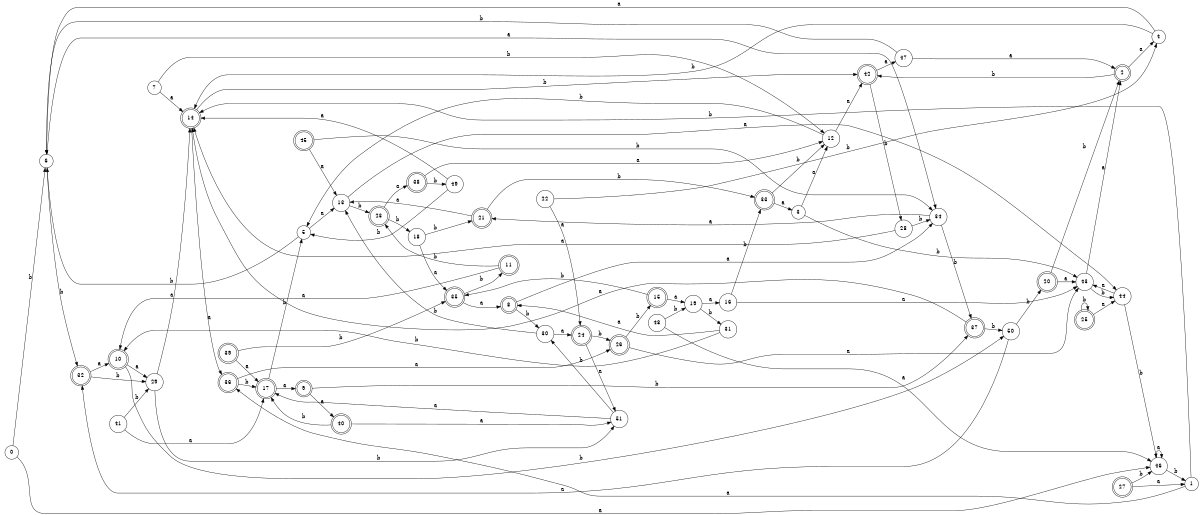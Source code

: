 digraph n42_4 {
__start0 [label="" shape="none"];

rankdir=LR;
size="8,5";

s0 [style="filled", color="black", fillcolor="white" shape="circle", label="0"];
s1 [style="filled", color="black", fillcolor="white" shape="circle", label="1"];
s2 [style="rounded,filled", color="black", fillcolor="white" shape="doublecircle", label="2"];
s3 [style="filled", color="black", fillcolor="white" shape="circle", label="3"];
s4 [style="filled", color="black", fillcolor="white" shape="circle", label="4"];
s5 [style="filled", color="black", fillcolor="white" shape="circle", label="5"];
s6 [style="filled", color="black", fillcolor="white" shape="circle", label="6"];
s7 [style="filled", color="black", fillcolor="white" shape="circle", label="7"];
s8 [style="rounded,filled", color="black", fillcolor="white" shape="doublecircle", label="8"];
s9 [style="rounded,filled", color="black", fillcolor="white" shape="doublecircle", label="9"];
s10 [style="rounded,filled", color="black", fillcolor="white" shape="doublecircle", label="10"];
s11 [style="rounded,filled", color="black", fillcolor="white" shape="doublecircle", label="11"];
s12 [style="filled", color="black", fillcolor="white" shape="circle", label="12"];
s13 [style="filled", color="black", fillcolor="white" shape="circle", label="13"];
s14 [style="rounded,filled", color="black", fillcolor="white" shape="doublecircle", label="14"];
s15 [style="rounded,filled", color="black", fillcolor="white" shape="doublecircle", label="15"];
s16 [style="filled", color="black", fillcolor="white" shape="circle", label="16"];
s17 [style="rounded,filled", color="black", fillcolor="white" shape="doublecircle", label="17"];
s18 [style="filled", color="black", fillcolor="white" shape="circle", label="18"];
s19 [style="filled", color="black", fillcolor="white" shape="circle", label="19"];
s20 [style="rounded,filled", color="black", fillcolor="white" shape="doublecircle", label="20"];
s21 [style="rounded,filled", color="black", fillcolor="white" shape="doublecircle", label="21"];
s22 [style="filled", color="black", fillcolor="white" shape="circle", label="22"];
s23 [style="rounded,filled", color="black", fillcolor="white" shape="doublecircle", label="23"];
s24 [style="rounded,filled", color="black", fillcolor="white" shape="doublecircle", label="24"];
s25 [style="rounded,filled", color="black", fillcolor="white" shape="doublecircle", label="25"];
s26 [style="rounded,filled", color="black", fillcolor="white" shape="doublecircle", label="26"];
s27 [style="rounded,filled", color="black", fillcolor="white" shape="doublecircle", label="27"];
s28 [style="filled", color="black", fillcolor="white" shape="circle", label="28"];
s29 [style="filled", color="black", fillcolor="white" shape="circle", label="29"];
s30 [style="filled", color="black", fillcolor="white" shape="circle", label="30"];
s31 [style="filled", color="black", fillcolor="white" shape="circle", label="31"];
s32 [style="rounded,filled", color="black", fillcolor="white" shape="doublecircle", label="32"];
s33 [style="rounded,filled", color="black", fillcolor="white" shape="doublecircle", label="33"];
s34 [style="filled", color="black", fillcolor="white" shape="circle", label="34"];
s35 [style="rounded,filled", color="black", fillcolor="white" shape="doublecircle", label="35"];
s36 [style="rounded,filled", color="black", fillcolor="white" shape="doublecircle", label="36"];
s37 [style="rounded,filled", color="black", fillcolor="white" shape="doublecircle", label="37"];
s38 [style="rounded,filled", color="black", fillcolor="white" shape="doublecircle", label="38"];
s39 [style="rounded,filled", color="black", fillcolor="white" shape="doublecircle", label="39"];
s40 [style="rounded,filled", color="black", fillcolor="white" shape="doublecircle", label="40"];
s41 [style="filled", color="black", fillcolor="white" shape="circle", label="41"];
s42 [style="rounded,filled", color="black", fillcolor="white" shape="doublecircle", label="42"];
s43 [style="filled", color="black", fillcolor="white" shape="circle", label="43"];
s44 [style="filled", color="black", fillcolor="white" shape="circle", label="44"];
s45 [style="rounded,filled", color="black", fillcolor="white" shape="doublecircle", label="45"];
s46 [style="filled", color="black", fillcolor="white" shape="circle", label="46"];
s47 [style="filled", color="black", fillcolor="white" shape="circle", label="47"];
s48 [style="filled", color="black", fillcolor="white" shape="circle", label="48"];
s49 [style="filled", color="black", fillcolor="white" shape="circle", label="49"];
s50 [style="filled", color="black", fillcolor="white" shape="circle", label="50"];
s51 [style="filled", color="black", fillcolor="white" shape="circle", label="51"];
s0 -> s46 [label="a"];
s0 -> s6 [label="b"];
s1 -> s36 [label="a"];
s1 -> s14 [label="b"];
s2 -> s4 [label="a"];
s2 -> s42 [label="b"];
s3 -> s12 [label="a"];
s3 -> s43 [label="b"];
s4 -> s6 [label="a"];
s4 -> s14 [label="b"];
s5 -> s13 [label="a"];
s5 -> s6 [label="b"];
s6 -> s34 [label="a"];
s6 -> s32 [label="b"];
s7 -> s14 [label="a"];
s7 -> s12 [label="b"];
s8 -> s34 [label="a"];
s8 -> s30 [label="b"];
s9 -> s40 [label="a"];
s9 -> s37 [label="b"];
s10 -> s29 [label="a"];
s10 -> s50 [label="b"];
s11 -> s10 [label="a"];
s11 -> s23 [label="b"];
s12 -> s42 [label="a"];
s12 -> s5 [label="b"];
s13 -> s44 [label="a"];
s13 -> s23 [label="b"];
s14 -> s36 [label="a"];
s14 -> s42 [label="b"];
s15 -> s19 [label="a"];
s15 -> s35 [label="b"];
s16 -> s43 [label="a"];
s16 -> s33 [label="b"];
s17 -> s9 [label="a"];
s17 -> s5 [label="b"];
s18 -> s35 [label="a"];
s18 -> s21 [label="b"];
s19 -> s16 [label="a"];
s19 -> s31 [label="b"];
s20 -> s43 [label="a"];
s20 -> s2 [label="b"];
s21 -> s13 [label="a"];
s21 -> s33 [label="b"];
s22 -> s24 [label="a"];
s22 -> s4 [label="b"];
s23 -> s38 [label="a"];
s23 -> s18 [label="b"];
s24 -> s51 [label="a"];
s24 -> s26 [label="b"];
s25 -> s44 [label="a"];
s25 -> s25 [label="b"];
s26 -> s43 [label="a"];
s26 -> s15 [label="b"];
s27 -> s1 [label="a"];
s27 -> s46 [label="b"];
s28 -> s14 [label="a"];
s28 -> s34 [label="b"];
s29 -> s14 [label="a"];
s29 -> s51 [label="b"];
s30 -> s24 [label="a"];
s30 -> s13 [label="b"];
s31 -> s8 [label="a"];
s31 -> s10 [label="b"];
s32 -> s10 [label="a"];
s32 -> s29 [label="b"];
s33 -> s3 [label="a"];
s33 -> s12 [label="b"];
s34 -> s21 [label="a"];
s34 -> s37 [label="b"];
s35 -> s8 [label="a"];
s35 -> s11 [label="b"];
s36 -> s26 [label="a"];
s36 -> s17 [label="b"];
s37 -> s14 [label="a"];
s37 -> s50 [label="b"];
s38 -> s12 [label="a"];
s38 -> s49 [label="b"];
s39 -> s17 [label="a"];
s39 -> s35 [label="b"];
s40 -> s51 [label="a"];
s40 -> s17 [label="b"];
s41 -> s17 [label="a"];
s41 -> s29 [label="b"];
s42 -> s47 [label="a"];
s42 -> s28 [label="b"];
s43 -> s2 [label="a"];
s43 -> s44 [label="b"];
s44 -> s43 [label="a"];
s44 -> s46 [label="b"];
s45 -> s13 [label="a"];
s45 -> s34 [label="b"];
s46 -> s46 [label="a"];
s46 -> s1 [label="b"];
s47 -> s2 [label="a"];
s47 -> s6 [label="b"];
s48 -> s46 [label="a"];
s48 -> s19 [label="b"];
s49 -> s14 [label="a"];
s49 -> s5 [label="b"];
s50 -> s32 [label="a"];
s50 -> s20 [label="b"];
s51 -> s17 [label="a"];
s51 -> s30 [label="b"];

}